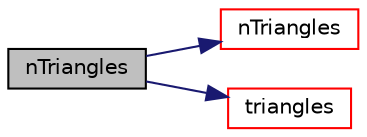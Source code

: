 digraph "nTriangles"
{
  bgcolor="transparent";
  edge [fontname="Helvetica",fontsize="10",labelfontname="Helvetica",labelfontsize="10"];
  node [fontname="Helvetica",fontsize="10",shape=record];
  rankdir="LR";
  Node1 [label="nTriangles",height=0.2,width=0.4,color="black", fillcolor="grey75", style="filled", fontcolor="black"];
  Node1 -> Node2 [color="midnightblue",fontsize="10",style="solid",fontname="Helvetica"];
  Node2 [label="nTriangles",height=0.2,width=0.4,color="red",URL="$a00725.html#adf12beb51bcfe12477e066681cf0ac80",tooltip="Number of triangles after splitting. "];
  Node1 -> Node3 [color="midnightblue",fontsize="10",style="solid",fontname="Helvetica"];
  Node3 [label="triangles",height=0.2,width=0.4,color="red",URL="$a00725.html#acf1f421759f62e0e96e9bf3287fa67a8",tooltip="Split into triangles using existing points. "];
}
